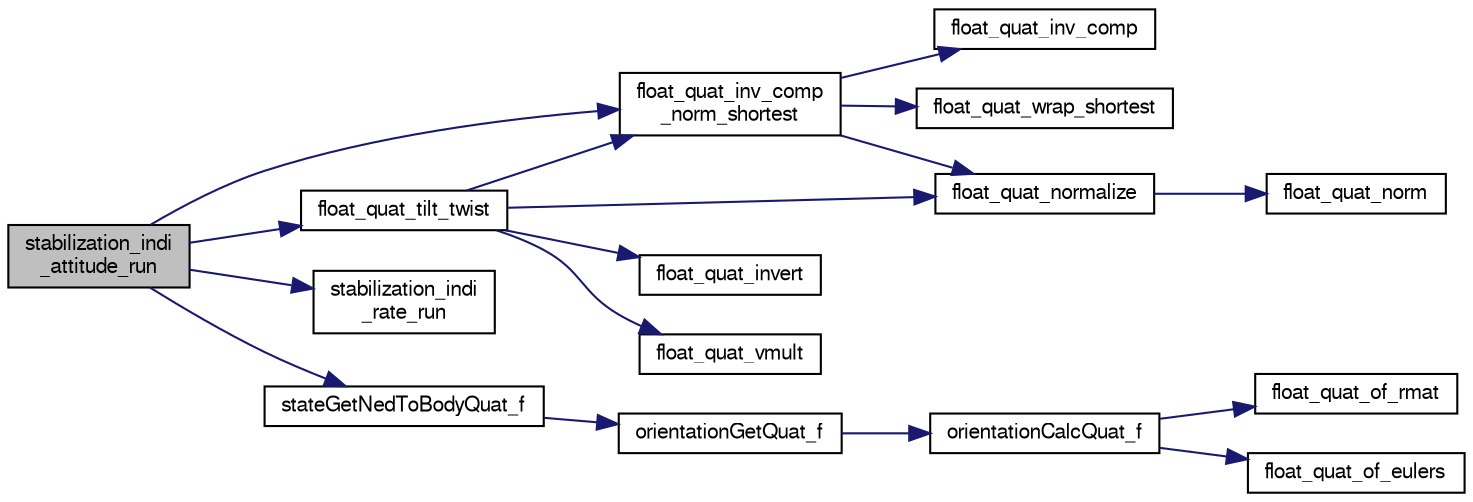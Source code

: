 digraph "stabilization_indi_attitude_run"
{
  edge [fontname="FreeSans",fontsize="10",labelfontname="FreeSans",labelfontsize="10"];
  node [fontname="FreeSans",fontsize="10",shape=record];
  rankdir="LR";
  Node1 [label="stabilization_indi\l_attitude_run",height=0.2,width=0.4,color="black", fillcolor="grey75", style="filled", fontcolor="black"];
  Node1 -> Node2 [color="midnightblue",fontsize="10",style="solid",fontname="FreeSans"];
  Node2 [label="float_quat_inv_comp\l_norm_shortest",height=0.2,width=0.4,color="black", fillcolor="white", style="filled",URL="$group__math__algebra__float.html#ga154c3d68389b47e11fcdace73b1d75a7",tooltip="Composition (multiplication) of two quaternions with normalization. "];
  Node2 -> Node3 [color="midnightblue",fontsize="10",style="solid",fontname="FreeSans"];
  Node3 [label="float_quat_inv_comp",height=0.2,width=0.4,color="black", fillcolor="white", style="filled",URL="$group__math__algebra__float.html#ga2784b8b78ffff045ebb867a4198eb349",tooltip="Composition (multiplication) of two quaternions. "];
  Node2 -> Node4 [color="midnightblue",fontsize="10",style="solid",fontname="FreeSans"];
  Node4 [label="float_quat_wrap_shortest",height=0.2,width=0.4,color="black", fillcolor="white", style="filled",URL="$group__math__algebra__float.html#ga8c87c4af5df3d13c6eb0bd8b8e97721a"];
  Node2 -> Node5 [color="midnightblue",fontsize="10",style="solid",fontname="FreeSans"];
  Node5 [label="float_quat_normalize",height=0.2,width=0.4,color="black", fillcolor="white", style="filled",URL="$group__math__algebra__float.html#ga010393da7c94f197d0161a0071862041"];
  Node5 -> Node6 [color="midnightblue",fontsize="10",style="solid",fontname="FreeSans"];
  Node6 [label="float_quat_norm",height=0.2,width=0.4,color="black", fillcolor="white", style="filled",URL="$group__math__algebra__float.html#gaf58947a2590837aa85077d42d99fb112"];
  Node1 -> Node7 [color="midnightblue",fontsize="10",style="solid",fontname="FreeSans"];
  Node7 [label="float_quat_tilt_twist",height=0.2,width=0.4,color="black", fillcolor="white", style="filled",URL="$group__math__algebra__float.html#gac82a112d67cbf3ca72e363790b6518f7",tooltip="Tilt twist decomposition of a quaternion (z axis) "];
  Node7 -> Node8 [color="midnightblue",fontsize="10",style="solid",fontname="FreeSans"];
  Node8 [label="float_quat_invert",height=0.2,width=0.4,color="black", fillcolor="white", style="filled",URL="$group__math__algebra__float.html#gacd71810b99ae462101d967468d0dcb25"];
  Node7 -> Node9 [color="midnightblue",fontsize="10",style="solid",fontname="FreeSans"];
  Node9 [label="float_quat_vmult",height=0.2,width=0.4,color="black", fillcolor="white", style="filled",URL="$group__math__algebra__float.html#gaba11f83e0b801a4b10a5f4b417eca171",tooltip="rotate 3D vector by quaternion. "];
  Node7 -> Node5 [color="midnightblue",fontsize="10",style="solid",fontname="FreeSans"];
  Node7 -> Node2 [color="midnightblue",fontsize="10",style="solid",fontname="FreeSans"];
  Node1 -> Node10 [color="midnightblue",fontsize="10",style="solid",fontname="FreeSans"];
  Node10 [label="stabilization_indi\l_rate_run",height=0.2,width=0.4,color="black", fillcolor="white", style="filled",URL="$stabilization__indi_8c.html#a83c932bd9792806ff65ff3ca266f410b"];
  Node1 -> Node11 [color="midnightblue",fontsize="10",style="solid",fontname="FreeSans"];
  Node11 [label="stateGetNedToBodyQuat_f",height=0.2,width=0.4,color="black", fillcolor="white", style="filled",URL="$group__state__attitude.html#gae03bd8f94b7150506835b77060b73311",tooltip="Get vehicle body attitude quaternion (float). "];
  Node11 -> Node12 [color="midnightblue",fontsize="10",style="solid",fontname="FreeSans"];
  Node12 [label="orientationGetQuat_f",height=0.2,width=0.4,color="black", fillcolor="white", style="filled",URL="$group__math__orientation__representation.html#ga4bc38966bac43e1f55b2f042d8f2e411",tooltip="Get vehicle body attitude quaternion (float). "];
  Node12 -> Node13 [color="midnightblue",fontsize="10",style="solid",fontname="FreeSans"];
  Node13 [label="orientationCalcQuat_f",height=0.2,width=0.4,color="black", fillcolor="white", style="filled",URL="$group__math__orientation__representation.html#ga33edf7d5bd278bed617fb5aa88559dc2"];
  Node13 -> Node14 [color="midnightblue",fontsize="10",style="solid",fontname="FreeSans"];
  Node14 [label="float_quat_of_rmat",height=0.2,width=0.4,color="black", fillcolor="white", style="filled",URL="$group__math__algebra__float.html#ga29a7db3c967cea290d25b28b4d17f01f",tooltip="Quaternion from rotation matrix. "];
  Node13 -> Node15 [color="midnightblue",fontsize="10",style="solid",fontname="FreeSans"];
  Node15 [label="float_quat_of_eulers",height=0.2,width=0.4,color="black", fillcolor="white", style="filled",URL="$group__math__algebra__float.html#ga99c8f1ff70a5b638cf87ea816f1756a2",tooltip="quat of euler roation &#39;ZYX&#39; "];
}
